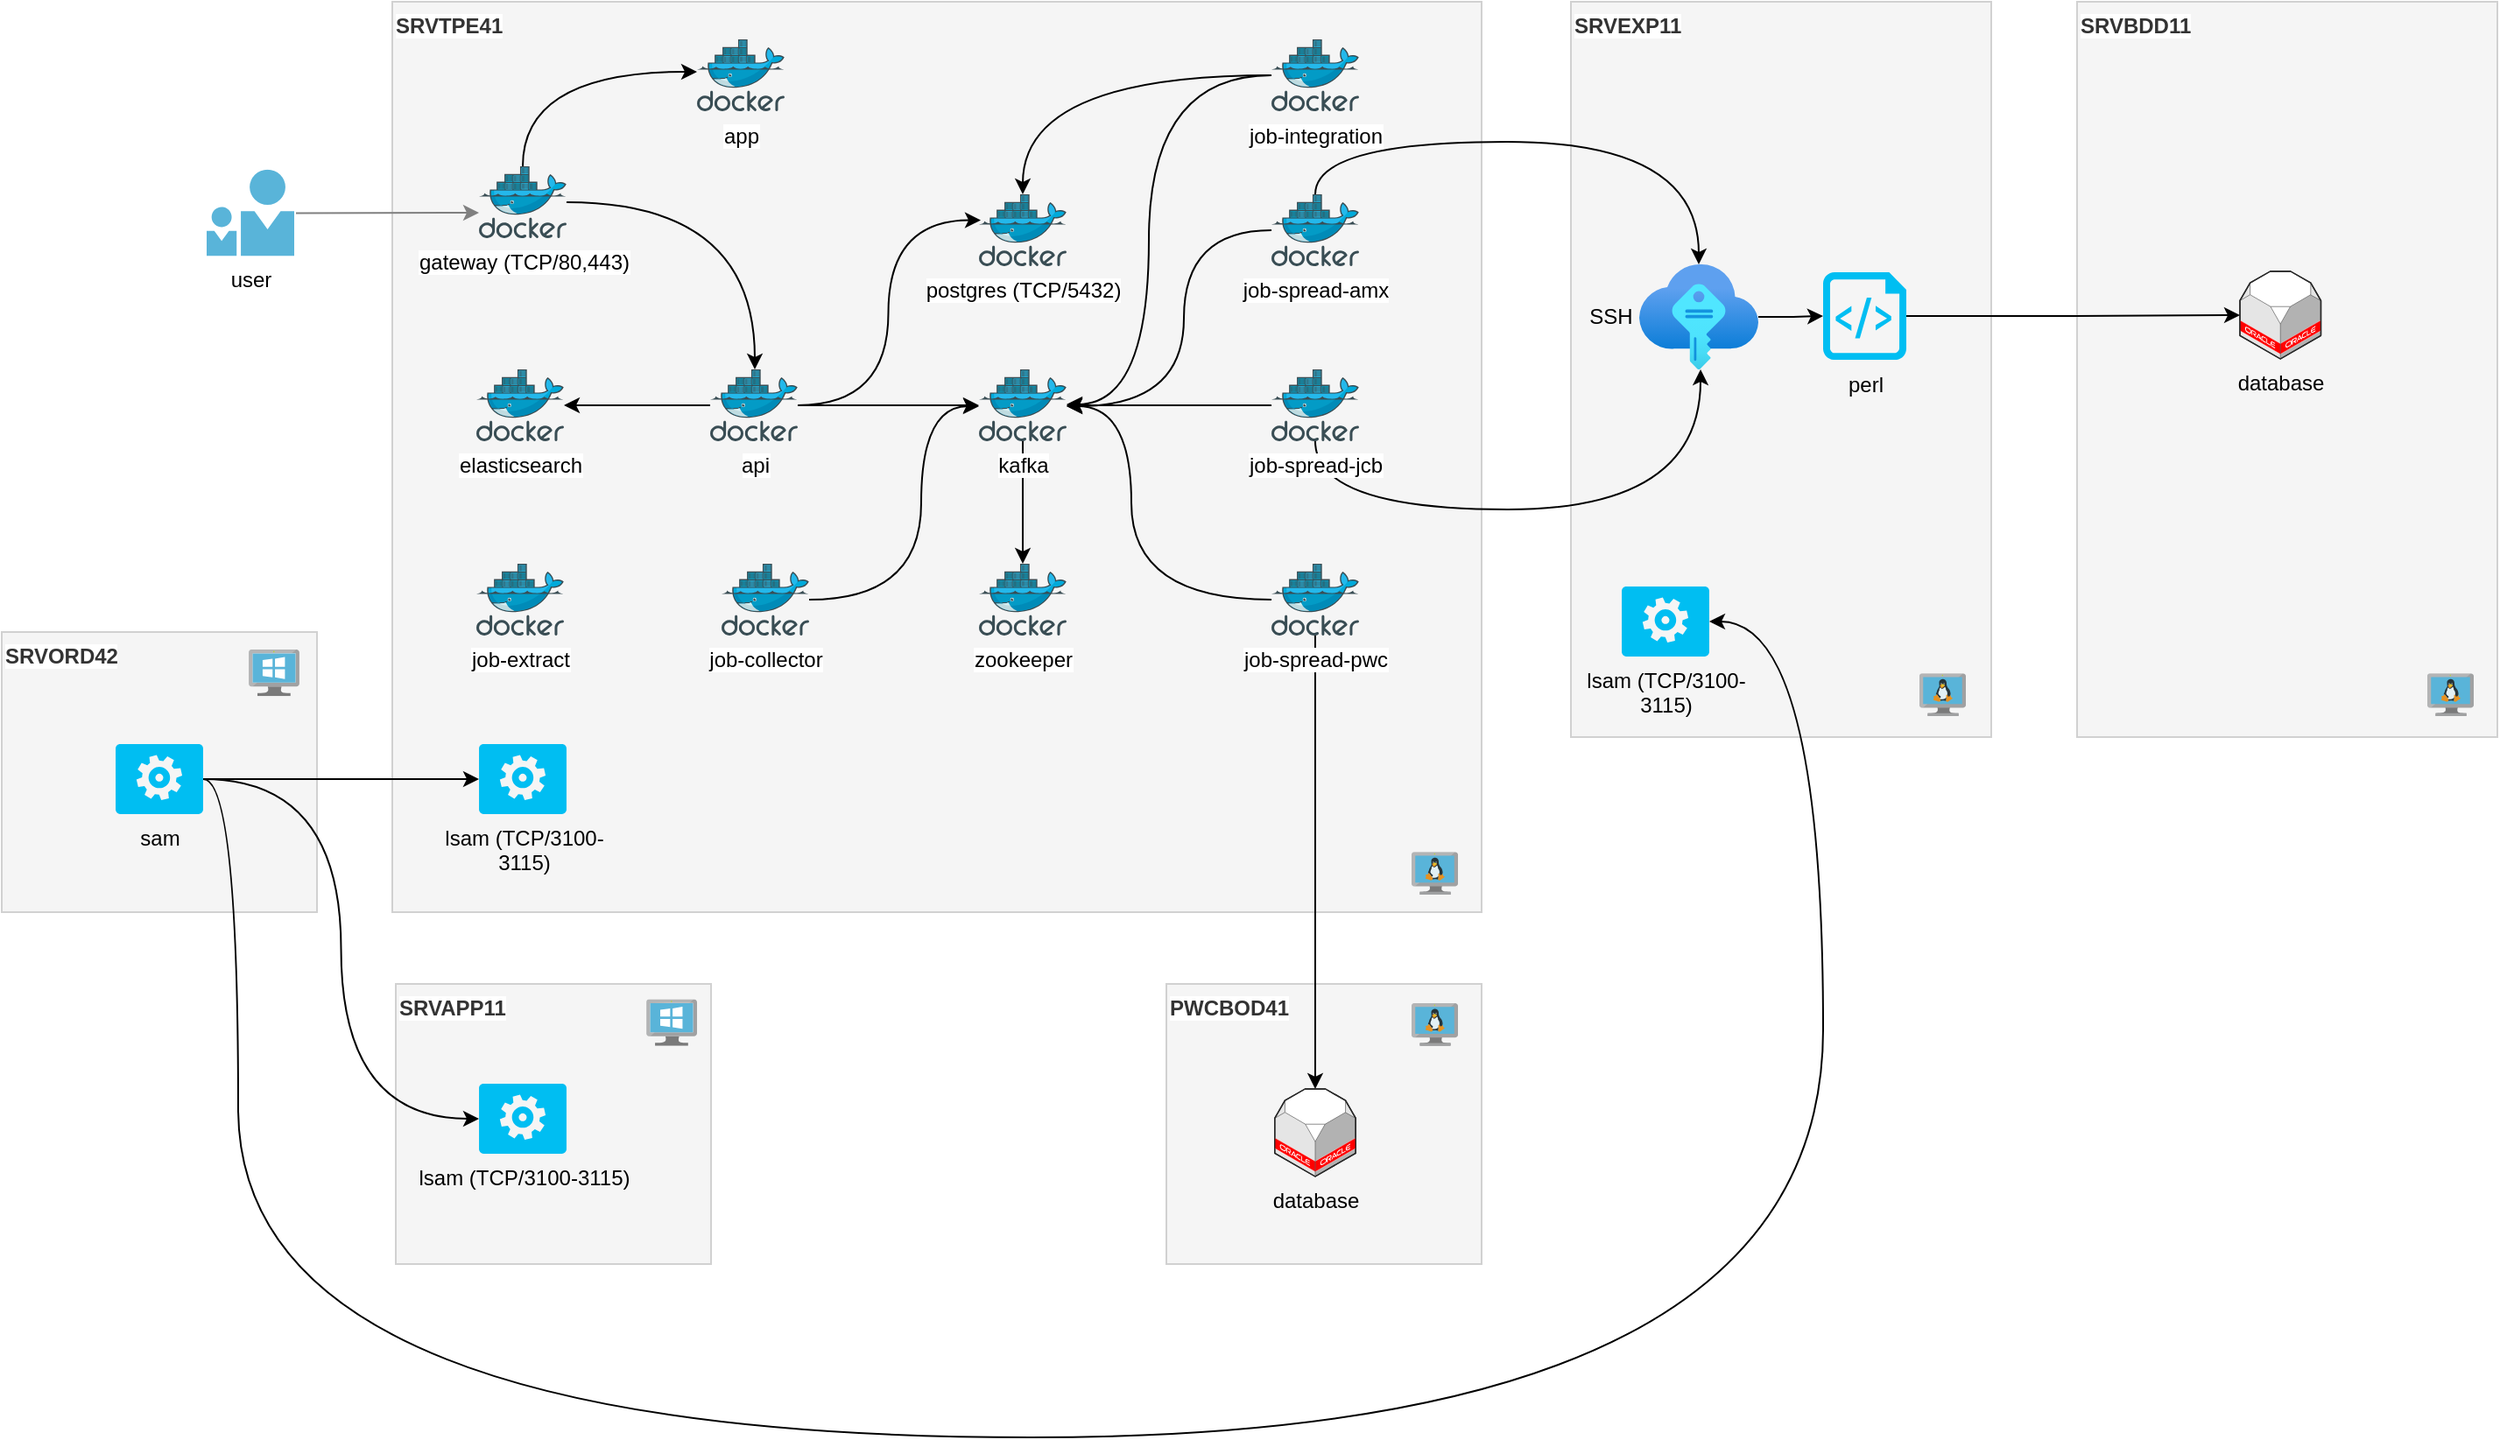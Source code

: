 <mxfile version="15.7.3" type="device"><diagram id="WI9T0HZ2pTsCkuznbFz-" name="Page-1"><mxGraphModel dx="1102" dy="38" grid="1" gridSize="10" guides="1" tooltips="1" connect="1" arrows="1" fold="1" page="1" pageScale="1" pageWidth="1169" pageHeight="827" math="0" shadow="0"><root><mxCell id="0"/><mxCell id="1" parent="0"/><mxCell id="8hyHqYP0sYHNHfY3vN0G-146" value="&lt;b&gt;SRVEXP11&lt;/b&gt;" style="rounded=0;whiteSpace=wrap;html=1;labelBackgroundColor=#ffffff;fillColor=#f5f5f5;strokeColor=#D1D1D1;fontColor=#333333;align=left;verticalAlign=top;strokeWidth=1;perimeterSpacing=0;" parent="1" vertex="1"><mxGeometry x="896" y="827" width="240" height="420" as="geometry"/></mxCell><mxCell id="8hyHqYP0sYHNHfY3vN0G-141" value="&lt;b&gt;PWCBOD41&lt;/b&gt;" style="rounded=0;whiteSpace=wrap;html=1;labelBackgroundColor=#ffffff;fillColor=#f5f5f5;strokeColor=#D1D1D1;fontColor=#333333;align=left;verticalAlign=top;strokeWidth=1;perimeterSpacing=0;" parent="1" vertex="1"><mxGeometry x="665" y="1388" width="180" height="160" as="geometry"/></mxCell><mxCell id="8hyHqYP0sYHNHfY3vN0G-4" value="&lt;b&gt;SRVTPE41&lt;/b&gt;" style="rounded=0;whiteSpace=wrap;html=1;labelBackgroundColor=#ffffff;fillColor=#f5f5f5;strokeColor=#D1D1D1;fontColor=#333333;align=left;verticalAlign=top;strokeWidth=1;perimeterSpacing=0;" parent="1" vertex="1"><mxGeometry x="223" y="827" width="622" height="520" as="geometry"/></mxCell><mxCell id="8hyHqYP0sYHNHfY3vN0G-6" style="edgeStyle=elbowEdgeStyle;rounded=0;orthogonalLoop=1;jettySize=auto;elbow=vertical;html=1;strokeColor=#808080;exitX=1.02;exitY=0.505;exitDx=0;exitDy=0;exitPerimeter=0;" parent="1" source="8hyHqYP0sYHNHfY3vN0G-28" target="8hyHqYP0sYHNHfY3vN0G-95" edge="1"><mxGeometry relative="1" as="geometry"><mxPoint x="247.5" y="836.833" as="targetPoint"/></mxGeometry></mxCell><mxCell id="8hyHqYP0sYHNHfY3vN0G-28" value="user" style="aspect=fixed;html=1;perimeter=none;align=center;shadow=0;dashed=0;image;fontSize=12;image=img/lib/mscae/PersonWithFriend.svg;labelBackgroundColor=#ffffff;fillColor=#4D9900;" parent="1" vertex="1"><mxGeometry x="117" y="922.75" width="50" height="49.5" as="geometry"/></mxCell><mxCell id="8hyHqYP0sYHNHfY3vN0G-108" value="app" style="sketch=0;aspect=fixed;html=1;points=[];align=center;image;fontSize=12;image=img/lib/mscae/Docker.svg;" parent="1" vertex="1"><mxGeometry x="397" y="848.5" width="50" height="41" as="geometry"/></mxCell><mxCell id="8hyHqYP0sYHNHfY3vN0G-125" style="edgeStyle=orthogonalEdgeStyle;rounded=0;orthogonalLoop=1;jettySize=auto;html=1;" parent="1" source="8hyHqYP0sYHNHfY3vN0G-110" target="8hyHqYP0sYHNHfY3vN0G-118" edge="1"><mxGeometry relative="1" as="geometry"/></mxCell><mxCell id="8hyHqYP0sYHNHfY3vN0G-127" style="edgeStyle=orthogonalEdgeStyle;orthogonalLoop=1;jettySize=auto;html=1;entryX=0.02;entryY=0.36;entryDx=0;entryDy=0;entryPerimeter=0;curved=1;" parent="1" source="8hyHqYP0sYHNHfY3vN0G-110" target="8hyHqYP0sYHNHfY3vN0G-126" edge="1"><mxGeometry relative="1" as="geometry"/></mxCell><mxCell id="8hyHqYP0sYHNHfY3vN0G-164" style="edgeStyle=orthogonalEdgeStyle;rounded=0;orthogonalLoop=1;jettySize=auto;html=1;" parent="1" source="8hyHqYP0sYHNHfY3vN0G-110" target="8hyHqYP0sYHNHfY3vN0G-122" edge="1"><mxGeometry relative="1" as="geometry"/></mxCell><mxCell id="8hyHqYP0sYHNHfY3vN0G-110" value="api" style="sketch=0;aspect=fixed;html=1;points=[];align=center;image;fontSize=12;image=img/lib/mscae/Docker.svg;" parent="1" vertex="1"><mxGeometry x="404.5" y="1037" width="50" height="41" as="geometry"/></mxCell><mxCell id="8hyHqYP0sYHNHfY3vN0G-116" style="edgeStyle=orthogonalEdgeStyle;orthogonalLoop=1;jettySize=auto;html=1;curved=1;" parent="1" source="8hyHqYP0sYHNHfY3vN0G-95" target="8hyHqYP0sYHNHfY3vN0G-108" edge="1"><mxGeometry relative="1" as="geometry"><Array as="points"><mxPoint x="298" y="867"/></Array></mxGeometry></mxCell><mxCell id="8hyHqYP0sYHNHfY3vN0G-117" style="edgeStyle=orthogonalEdgeStyle;orthogonalLoop=1;jettySize=auto;html=1;curved=1;" parent="1" source="8hyHqYP0sYHNHfY3vN0G-95" target="8hyHqYP0sYHNHfY3vN0G-110" edge="1"><mxGeometry relative="1" as="geometry"><Array as="points"><mxPoint x="430" y="942"/></Array></mxGeometry></mxCell><mxCell id="8hyHqYP0sYHNHfY3vN0G-124" style="edgeStyle=orthogonalEdgeStyle;rounded=0;orthogonalLoop=1;jettySize=auto;html=1;" parent="1" source="8hyHqYP0sYHNHfY3vN0G-118" target="8hyHqYP0sYHNHfY3vN0G-121" edge="1"><mxGeometry relative="1" as="geometry"/></mxCell><mxCell id="8hyHqYP0sYHNHfY3vN0G-118" value="kafka" style="sketch=0;aspect=fixed;html=1;points=[];align=center;image;fontSize=12;image=img/lib/mscae/Docker.svg;" parent="1" vertex="1"><mxGeometry x="558" y="1037" width="50" height="41" as="geometry"/></mxCell><mxCell id="8hyHqYP0sYHNHfY3vN0G-121" value="zookeeper" style="sketch=0;aspect=fixed;html=1;points=[];align=center;image;fontSize=12;image=img/lib/mscae/Docker.svg;" parent="1" vertex="1"><mxGeometry x="558" y="1148" width="50" height="41" as="geometry"/></mxCell><mxCell id="8hyHqYP0sYHNHfY3vN0G-122" value="elasticsearch" style="sketch=0;aspect=fixed;html=1;points=[];align=center;image;fontSize=12;image=img/lib/mscae/Docker.svg;" parent="1" vertex="1"><mxGeometry x="271" y="1037" width="50" height="41" as="geometry"/></mxCell><mxCell id="8hyHqYP0sYHNHfY3vN0G-126" value="postgres (TCP/5432)" style="sketch=0;aspect=fixed;html=1;points=[];align=center;image;fontSize=12;image=img/lib/mscae/Docker.svg;" parent="1" vertex="1"><mxGeometry x="558" y="937" width="50" height="41" as="geometry"/></mxCell><mxCell id="8hyHqYP0sYHNHfY3vN0G-134" style="edgeStyle=orthogonalEdgeStyle;orthogonalLoop=1;jettySize=auto;html=1;curved=1;" parent="1" source="8hyHqYP0sYHNHfY3vN0G-129" target="8hyHqYP0sYHNHfY3vN0G-118" edge="1"><mxGeometry relative="1" as="geometry"><Array as="points"><mxPoint x="645" y="1169"/><mxPoint x="645" y="1058"/></Array></mxGeometry></mxCell><mxCell id="8hyHqYP0sYHNHfY3vN0G-145" style="edgeStyle=orthogonalEdgeStyle;rounded=0;orthogonalLoop=1;jettySize=auto;html=1;" parent="1" source="8hyHqYP0sYHNHfY3vN0G-129" target="8hyHqYP0sYHNHfY3vN0G-143" edge="1"><mxGeometry relative="1" as="geometry"/></mxCell><mxCell id="8hyHqYP0sYHNHfY3vN0G-129" value="job-spread-pwc" style="sketch=0;aspect=fixed;html=1;points=[];align=center;image;fontSize=12;image=img/lib/mscae/Docker.svg;" parent="1" vertex="1"><mxGeometry x="725" y="1148" width="50" height="41" as="geometry"/></mxCell><mxCell id="8hyHqYP0sYHNHfY3vN0G-135" style="edgeStyle=orthogonalEdgeStyle;orthogonalLoop=1;jettySize=auto;html=1;curved=1;" parent="1" source="8hyHqYP0sYHNHfY3vN0G-130" target="8hyHqYP0sYHNHfY3vN0G-118" edge="1"><mxGeometry relative="1" as="geometry"><Array as="points"><mxPoint x="675" y="958"/><mxPoint x="675" y="1058"/></Array></mxGeometry></mxCell><mxCell id="8hyHqYP0sYHNHfY3vN0G-154" style="edgeStyle=orthogonalEdgeStyle;orthogonalLoop=1;jettySize=auto;html=1;curved=1;" parent="1" source="8hyHqYP0sYHNHfY3vN0G-130" target="8hyHqYP0sYHNHfY3vN0G-148" edge="1"><mxGeometry relative="1" as="geometry"><Array as="points"><mxPoint x="750" y="907"/><mxPoint x="969" y="907"/></Array></mxGeometry></mxCell><mxCell id="8hyHqYP0sYHNHfY3vN0G-133" style="edgeStyle=orthogonalEdgeStyle;rounded=0;orthogonalLoop=1;jettySize=auto;html=1;" parent="1" source="8hyHqYP0sYHNHfY3vN0G-131" target="8hyHqYP0sYHNHfY3vN0G-118" edge="1"><mxGeometry relative="1" as="geometry"><Array as="points"><mxPoint x="665" y="1058"/><mxPoint x="665" y="1058"/></Array></mxGeometry></mxCell><mxCell id="8hyHqYP0sYHNHfY3vN0G-95" value="gateway (TCP/80,443)" style="sketch=0;aspect=fixed;html=1;points=[];align=center;image;fontSize=12;image=img/lib/mscae/Docker.svg;" parent="1" vertex="1"><mxGeometry x="272.5" y="921" width="50" height="41" as="geometry"/></mxCell><mxCell id="8hyHqYP0sYHNHfY3vN0G-143" value="database" style="verticalLabelPosition=bottom;html=1;verticalAlign=top;strokeWidth=1;align=center;outlineConnect=0;dashed=0;outlineConnect=0;shape=mxgraph.aws3d.oracleDbServer;fillColor=#ffffff;strokeColor=#5E5E5E;aspect=fixed;" parent="1" vertex="1"><mxGeometry x="726.88" y="1448" width="46.24" height="50" as="geometry"/></mxCell><mxCell id="8hyHqYP0sYHNHfY3vN0G-130" value="job-spread-amx" style="sketch=0;aspect=fixed;html=1;points=[];align=center;image;fontSize=12;image=img/lib/mscae/Docker.svg;" parent="1" vertex="1"><mxGeometry x="725" y="937" width="50" height="41" as="geometry"/></mxCell><mxCell id="8hyHqYP0sYHNHfY3vN0G-156" style="edgeStyle=orthogonalEdgeStyle;orthogonalLoop=1;jettySize=auto;html=1;entryX=0.515;entryY=1;entryDx=0;entryDy=0;entryPerimeter=0;curved=1;" parent="1" source="8hyHqYP0sYHNHfY3vN0G-131" target="8hyHqYP0sYHNHfY3vN0G-148" edge="1"><mxGeometry relative="1" as="geometry"><Array as="points"><mxPoint x="750" y="1117"/><mxPoint x="970" y="1117"/></Array></mxGeometry></mxCell><mxCell id="8hyHqYP0sYHNHfY3vN0G-131" value="job-spread-jcb" style="sketch=0;aspect=fixed;html=1;points=[];align=center;image;fontSize=12;image=img/lib/mscae/Docker.svg;" parent="1" vertex="1"><mxGeometry x="725" y="1037" width="50" height="41" as="geometry"/></mxCell><mxCell id="8hyHqYP0sYHNHfY3vN0G-153" value="" style="group" parent="1" vertex="1" connectable="0"><mxGeometry x="935" y="977" width="152.5" height="60" as="geometry"/></mxCell><mxCell id="8hyHqYP0sYHNHfY3vN0G-148" value="" style="aspect=fixed;html=1;points=[];align=center;image;fontSize=12;image=img/lib/azure2/other/SSH_Keys.svg;" parent="8hyHqYP0sYHNHfY3vN0G-153" vertex="1"><mxGeometry width="68" height="60" as="geometry"/></mxCell><mxCell id="8hyHqYP0sYHNHfY3vN0G-150" value="perl" style="verticalLabelPosition=bottom;html=1;verticalAlign=top;align=center;strokeColor=none;fillColor=#00BEF2;shape=mxgraph.azure.script_file;pointerEvents=1;" parent="8hyHqYP0sYHNHfY3vN0G-153" vertex="1"><mxGeometry x="105" y="4.5" width="47.5" height="50" as="geometry"/></mxCell><mxCell id="8hyHqYP0sYHNHfY3vN0G-152" style="edgeStyle=orthogonalEdgeStyle;rounded=0;orthogonalLoop=1;jettySize=auto;html=1;" parent="8hyHqYP0sYHNHfY3vN0G-153" source="8hyHqYP0sYHNHfY3vN0G-148" target="8hyHqYP0sYHNHfY3vN0G-150" edge="1"><mxGeometry relative="1" as="geometry"/></mxCell><mxCell id="8hyHqYP0sYHNHfY3vN0G-157" value="SSH" style="text;html=1;strokeColor=none;fillColor=none;align=center;verticalAlign=middle;whiteSpace=wrap;rounded=0;" parent="1" vertex="1"><mxGeometry x="899" y="992" width="40" height="30" as="geometry"/></mxCell><mxCell id="8hyHqYP0sYHNHfY3vN0G-159" style="edgeStyle=orthogonalEdgeStyle;orthogonalLoop=1;jettySize=auto;html=1;curved=1;" parent="1" source="8hyHqYP0sYHNHfY3vN0G-158" target="8hyHqYP0sYHNHfY3vN0G-126" edge="1"><mxGeometry relative="1" as="geometry"/></mxCell><mxCell id="8hyHqYP0sYHNHfY3vN0G-160" style="edgeStyle=orthogonalEdgeStyle;orthogonalLoop=1;jettySize=auto;html=1;curved=1;" parent="1" source="8hyHqYP0sYHNHfY3vN0G-158" target="8hyHqYP0sYHNHfY3vN0G-118" edge="1"><mxGeometry relative="1" as="geometry"><Array as="points"><mxPoint x="655" y="869"/><mxPoint x="655" y="1057"/></Array></mxGeometry></mxCell><mxCell id="8hyHqYP0sYHNHfY3vN0G-158" value="job-integration" style="sketch=0;aspect=fixed;html=1;points=[];align=center;image;fontSize=12;image=img/lib/mscae/Docker.svg;" parent="1" vertex="1"><mxGeometry x="725" y="848.5" width="50" height="41" as="geometry"/></mxCell><mxCell id="8hyHqYP0sYHNHfY3vN0G-161" value="&lt;b&gt;SRVBDD11&lt;/b&gt;" style="rounded=0;whiteSpace=wrap;html=1;labelBackgroundColor=#ffffff;fillColor=#f5f5f5;strokeColor=#D1D1D1;fontColor=#333333;align=left;verticalAlign=top;strokeWidth=1;perimeterSpacing=0;" parent="1" vertex="1"><mxGeometry x="1185" y="827" width="240" height="420" as="geometry"/></mxCell><mxCell id="8hyHqYP0sYHNHfY3vN0G-162" value="database" style="verticalLabelPosition=bottom;html=1;verticalAlign=top;strokeWidth=1;align=center;outlineConnect=0;dashed=0;outlineConnect=0;shape=mxgraph.aws3d.oracleDbServer;fillColor=#ffffff;strokeColor=#5E5E5E;aspect=fixed;" parent="1" vertex="1"><mxGeometry x="1278" y="981" width="46.24" height="50" as="geometry"/></mxCell><mxCell id="8hyHqYP0sYHNHfY3vN0G-163" style="edgeStyle=orthogonalEdgeStyle;rounded=0;orthogonalLoop=1;jettySize=auto;html=1;" parent="1" source="8hyHqYP0sYHNHfY3vN0G-150" target="8hyHqYP0sYHNHfY3vN0G-162" edge="1"><mxGeometry relative="1" as="geometry"/></mxCell><mxCell id="8hyHqYP0sYHNHfY3vN0G-166" style="edgeStyle=orthogonalEdgeStyle;orthogonalLoop=1;jettySize=auto;html=1;curved=1;" parent="1" source="8hyHqYP0sYHNHfY3vN0G-165" target="8hyHqYP0sYHNHfY3vN0G-118" edge="1"><mxGeometry relative="1" as="geometry"><Array as="points"><mxPoint x="525" y="1169"/><mxPoint x="525" y="1058"/></Array></mxGeometry></mxCell><mxCell id="8hyHqYP0sYHNHfY3vN0G-165" value="job-collector" style="sketch=0;aspect=fixed;html=1;points=[];align=center;image;fontSize=12;image=img/lib/mscae/Docker.svg;" parent="1" vertex="1"><mxGeometry x="411" y="1148" width="50" height="41" as="geometry"/></mxCell><mxCell id="NFwPE8N6USSYrf2khV2g-2" value="job-extract" style="sketch=0;aspect=fixed;html=1;points=[];align=center;image;fontSize=12;image=img/lib/mscae/Docker.svg;" parent="1" vertex="1"><mxGeometry x="271" y="1148" width="50" height="41" as="geometry"/></mxCell><mxCell id="NFwPE8N6USSYrf2khV2g-7" value="&lt;b&gt;SRVAPP11&lt;/b&gt;" style="rounded=0;whiteSpace=wrap;html=1;labelBackgroundColor=#ffffff;fillColor=#f5f5f5;strokeColor=#D1D1D1;fontColor=#333333;align=left;verticalAlign=top;strokeWidth=1;perimeterSpacing=0;" parent="1" vertex="1"><mxGeometry x="225" y="1388" width="180" height="160" as="geometry"/></mxCell><mxCell id="NFwPE8N6USSYrf2khV2g-8" value="lsam (TCP/3100-3115)" style="verticalLabelPosition=bottom;html=1;verticalAlign=top;align=center;strokeColor=none;fillColor=#00BEF2;shape=mxgraph.azure.worker_role;" parent="1" vertex="1"><mxGeometry x="272.5" y="1445" width="50" height="40" as="geometry"/></mxCell><mxCell id="NFwPE8N6USSYrf2khV2g-9" value="lsam (TCP/3100-&lt;br&gt;3115)" style="verticalLabelPosition=bottom;html=1;verticalAlign=top;align=center;strokeColor=none;fillColor=#00BEF2;shape=mxgraph.azure.worker_role;" parent="1" vertex="1"><mxGeometry x="272.5" y="1251" width="50" height="40" as="geometry"/></mxCell><mxCell id="NFwPE8N6USSYrf2khV2g-12" value="" style="sketch=0;aspect=fixed;html=1;points=[];align=center;image;fontSize=12;image=img/lib/mscae/VM_Linux.svg;" parent="1" vertex="1"><mxGeometry x="805" y="1312.62" width="26.5" height="24.38" as="geometry"/></mxCell><mxCell id="NFwPE8N6USSYrf2khV2g-16" value="" style="sketch=0;aspect=fixed;html=1;points=[];align=center;image;fontSize=12;image=img/lib/mscae/VirtualMachineWindows.svg;" parent="1" vertex="1"><mxGeometry x="368.06" y="1396.76" width="28.94" height="26.62" as="geometry"/></mxCell><mxCell id="NFwPE8N6USSYrf2khV2g-17" value="" style="sketch=0;aspect=fixed;html=1;points=[];align=center;image;fontSize=12;image=img/lib/mscae/VM_Linux.svg;" parent="1" vertex="1"><mxGeometry x="805" y="1399" width="26.5" height="24.38" as="geometry"/></mxCell><mxCell id="NFwPE8N6USSYrf2khV2g-18" value="" style="sketch=0;aspect=fixed;html=1;points=[];align=center;image;fontSize=12;image=img/lib/mscae/VM_Linux.svg;" parent="1" vertex="1"><mxGeometry x="1095" y="1210.62" width="26.5" height="24.38" as="geometry"/></mxCell><mxCell id="NFwPE8N6USSYrf2khV2g-19" value="" style="sketch=0;aspect=fixed;html=1;points=[];align=center;image;fontSize=12;image=img/lib/mscae/VM_Linux.svg;" parent="1" vertex="1"><mxGeometry x="1385" y="1210.62" width="26.5" height="24.38" as="geometry"/></mxCell><mxCell id="NFwPE8N6USSYrf2khV2g-20" value="lsam (TCP/3100-&lt;br&gt;3115)" style="verticalLabelPosition=bottom;html=1;verticalAlign=top;align=center;strokeColor=none;fillColor=#00BEF2;shape=mxgraph.azure.worker_role;" parent="1" vertex="1"><mxGeometry x="925" y="1161" width="50" height="40" as="geometry"/></mxCell><mxCell id="NFwPE8N6USSYrf2khV2g-21" value="&lt;b&gt;SRVORD42&lt;/b&gt;" style="rounded=0;whiteSpace=wrap;html=1;labelBackgroundColor=#ffffff;fillColor=#f5f5f5;strokeColor=#D1D1D1;fontColor=#333333;align=left;verticalAlign=top;strokeWidth=1;perimeterSpacing=0;" parent="1" vertex="1"><mxGeometry y="1187" width="180" height="160" as="geometry"/></mxCell><mxCell id="NFwPE8N6USSYrf2khV2g-24" style="edgeStyle=orthogonalEdgeStyle;curved=1;orthogonalLoop=1;jettySize=auto;html=1;entryX=0;entryY=0.5;entryDx=0;entryDy=0;entryPerimeter=0;" parent="1" source="NFwPE8N6USSYrf2khV2g-22" target="NFwPE8N6USSYrf2khV2g-9" edge="1"><mxGeometry relative="1" as="geometry"/></mxCell><mxCell id="NFwPE8N6USSYrf2khV2g-25" style="edgeStyle=orthogonalEdgeStyle;curved=1;orthogonalLoop=1;jettySize=auto;html=1;entryX=0;entryY=0.5;entryDx=0;entryDy=0;entryPerimeter=0;" parent="1" source="NFwPE8N6USSYrf2khV2g-22" target="NFwPE8N6USSYrf2khV2g-8" edge="1"><mxGeometry relative="1" as="geometry"/></mxCell><mxCell id="NFwPE8N6USSYrf2khV2g-26" style="edgeStyle=orthogonalEdgeStyle;curved=1;orthogonalLoop=1;jettySize=auto;html=1;entryX=1;entryY=0.5;entryDx=0;entryDy=0;entryPerimeter=0;exitX=1;exitY=0.5;exitDx=0;exitDy=0;exitPerimeter=0;" parent="1" source="NFwPE8N6USSYrf2khV2g-22" target="NFwPE8N6USSYrf2khV2g-20" edge="1"><mxGeometry relative="1" as="geometry"><Array as="points"><mxPoint x="135" y="1271"/><mxPoint x="135" y="1647"/><mxPoint x="1040" y="1647"/><mxPoint x="1040" y="1181"/></Array></mxGeometry></mxCell><mxCell id="NFwPE8N6USSYrf2khV2g-22" value="sam" style="verticalLabelPosition=bottom;html=1;verticalAlign=top;align=center;strokeColor=none;fillColor=#00BEF2;shape=mxgraph.azure.worker_role;" parent="1" vertex="1"><mxGeometry x="65" y="1251" width="50" height="40" as="geometry"/></mxCell><mxCell id="NFwPE8N6USSYrf2khV2g-23" value="" style="sketch=0;aspect=fixed;html=1;points=[];align=center;image;fontSize=12;image=img/lib/mscae/VirtualMachineWindows.svg;" parent="1" vertex="1"><mxGeometry x="141.03" y="1197" width="28.94" height="26.62" as="geometry"/></mxCell></root></mxGraphModel></diagram></mxfile>